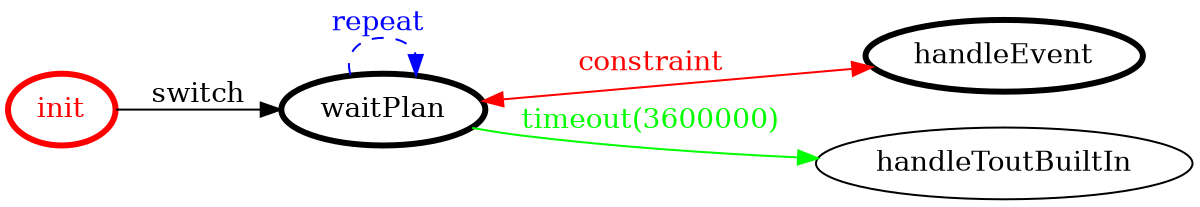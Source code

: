/*
*
* A GraphViz DOT FSM description 
* Please use a GraphViz visualizer (like http://www.webgraphviz.com)
*  
*/

digraph finite_state_machine {
	rankdir=LR
	size="8,5"
	
	init [ color = red ][ fontcolor = red ][ penwidth = 3 ]
	waitPlan [ color = black ][ fontcolor = black ][ penwidth = 3 ]
	handleEvent [ color = black ][ fontcolor = black ][ penwidth = 3 ]
	
	waitPlan -> handleEvent [ label = "constraint" ][ color = red ][ fontcolor = red ][ dir = both ]
	init -> waitPlan [ label = "switch" ][ color = black ][ fontcolor = black ]
	waitPlan -> handleToutBuiltIn [ label = "timeout(3600000)" ][ color = green ][ fontcolor = green ]
	waitPlan -> waitPlan [ label = "repeat "][ style = dashed ][ color = blue ][ fontcolor = blue ]
}
